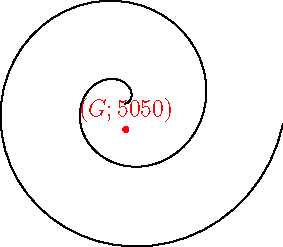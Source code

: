   import geometry;
  size(5cm,0);
  int n=50;
  mass[] M;
  real m, step=360/n;
  pair dir;
  for (int i=0; i < 2*n; ++i) {
    dir=dir(i*step);
    m=i+1;
    M.push(mass(m*dir, m));
    dot(point(M[i]), dir);
    if(i != 0) draw(M[i-1]--M[i]);
  }

  dot("G",masscenter(... M), N, red);
